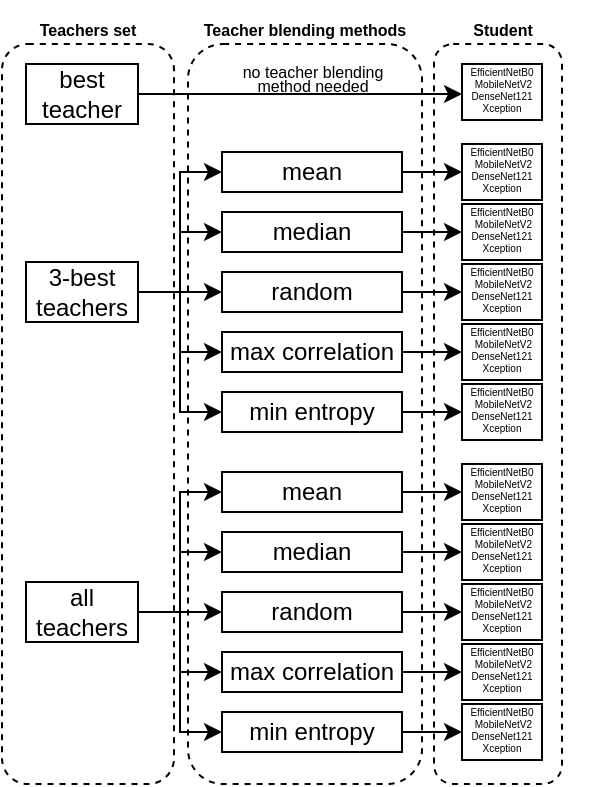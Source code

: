 <mxfile version="17.4.2" type="device"><diagram id="h8a8_Ty2T2mb4sqc21Bw" name="Page-1"><mxGraphModel dx="1178" dy="456" grid="1" gridSize="10" guides="1" tooltips="1" connect="1" arrows="1" fold="1" page="1" pageScale="1" pageWidth="827" pageHeight="1169" math="0" shadow="0"><root><mxCell id="0"/><mxCell id="1" parent="0"/><mxCell id="JIVG-JjbKyy2zSvyhtzR-68" value="" style="rounded=1;whiteSpace=wrap;html=1;fontSize=8;dashed=1;" vertex="1" parent="1"><mxGeometry x="696" y="70" width="64" height="370" as="geometry"/></mxCell><mxCell id="JIVG-JjbKyy2zSvyhtzR-43" value="" style="rounded=1;whiteSpace=wrap;html=1;fontSize=8;dashed=1;" vertex="1" parent="1"><mxGeometry x="573" y="70" width="117" height="370" as="geometry"/></mxCell><mxCell id="JIVG-JjbKyy2zSvyhtzR-42" value="" style="rounded=1;whiteSpace=wrap;html=1;fontSize=8;dashed=1;" vertex="1" parent="1"><mxGeometry x="480" y="70" width="86" height="370" as="geometry"/></mxCell><mxCell id="JIVG-JjbKyy2zSvyhtzR-28" style="edgeStyle=orthogonalEdgeStyle;rounded=0;orthogonalLoop=1;jettySize=auto;html=1;" edge="1" parent="1" source="JIVG-JjbKyy2zSvyhtzR-1"><mxGeometry relative="1" as="geometry"><mxPoint x="710" y="95" as="targetPoint"/></mxGeometry></mxCell><mxCell id="JIVG-JjbKyy2zSvyhtzR-1" value="best teacher" style="rounded=0;whiteSpace=wrap;html=1;" vertex="1" parent="1"><mxGeometry x="492" y="80" width="56" height="30" as="geometry"/></mxCell><mxCell id="JIVG-JjbKyy2zSvyhtzR-18" style="edgeStyle=orthogonalEdgeStyle;rounded=0;orthogonalLoop=1;jettySize=auto;html=1;exitX=1;exitY=0.5;exitDx=0;exitDy=0;entryX=0;entryY=0.5;entryDx=0;entryDy=0;" edge="1" parent="1" source="JIVG-JjbKyy2zSvyhtzR-2" target="JIVG-JjbKyy2zSvyhtzR-5"><mxGeometry relative="1" as="geometry"/></mxCell><mxCell id="JIVG-JjbKyy2zSvyhtzR-19" style="edgeStyle=orthogonalEdgeStyle;rounded=0;orthogonalLoop=1;jettySize=auto;html=1;entryX=0;entryY=0.5;entryDx=0;entryDy=0;" edge="1" parent="1" source="JIVG-JjbKyy2zSvyhtzR-2" target="JIVG-JjbKyy2zSvyhtzR-7"><mxGeometry relative="1" as="geometry"/></mxCell><mxCell id="JIVG-JjbKyy2zSvyhtzR-20" style="edgeStyle=orthogonalEdgeStyle;rounded=0;orthogonalLoop=1;jettySize=auto;html=1;entryX=0;entryY=0.5;entryDx=0;entryDy=0;" edge="1" parent="1" source="JIVG-JjbKyy2zSvyhtzR-2" target="JIVG-JjbKyy2zSvyhtzR-8"><mxGeometry relative="1" as="geometry"/></mxCell><mxCell id="JIVG-JjbKyy2zSvyhtzR-21" style="edgeStyle=orthogonalEdgeStyle;rounded=0;orthogonalLoop=1;jettySize=auto;html=1;entryX=0;entryY=0.5;entryDx=0;entryDy=0;" edge="1" parent="1" source="JIVG-JjbKyy2zSvyhtzR-2" target="JIVG-JjbKyy2zSvyhtzR-9"><mxGeometry relative="1" as="geometry"/></mxCell><mxCell id="JIVG-JjbKyy2zSvyhtzR-22" style="edgeStyle=orthogonalEdgeStyle;rounded=0;orthogonalLoop=1;jettySize=auto;html=1;entryX=0;entryY=0.5;entryDx=0;entryDy=0;" edge="1" parent="1" source="JIVG-JjbKyy2zSvyhtzR-2" target="JIVG-JjbKyy2zSvyhtzR-10"><mxGeometry relative="1" as="geometry"/></mxCell><mxCell id="JIVG-JjbKyy2zSvyhtzR-2" value="3-best teachers" style="rounded=0;whiteSpace=wrap;html=1;" vertex="1" parent="1"><mxGeometry x="492" y="179" width="56" height="30" as="geometry"/></mxCell><mxCell id="JIVG-JjbKyy2zSvyhtzR-29" style="edgeStyle=orthogonalEdgeStyle;rounded=0;orthogonalLoop=1;jettySize=auto;html=1;" edge="1" parent="1" source="JIVG-JjbKyy2zSvyhtzR-5"><mxGeometry relative="1" as="geometry"><mxPoint x="710" y="134" as="targetPoint"/></mxGeometry></mxCell><mxCell id="JIVG-JjbKyy2zSvyhtzR-5" value="mean" style="rounded=0;whiteSpace=wrap;html=1;" vertex="1" parent="1"><mxGeometry x="590" y="124" width="90" height="20" as="geometry"/></mxCell><mxCell id="JIVG-JjbKyy2zSvyhtzR-30" style="edgeStyle=orthogonalEdgeStyle;rounded=0;orthogonalLoop=1;jettySize=auto;html=1;" edge="1" parent="1" source="JIVG-JjbKyy2zSvyhtzR-7"><mxGeometry relative="1" as="geometry"><mxPoint x="710" y="164" as="targetPoint"/></mxGeometry></mxCell><mxCell id="JIVG-JjbKyy2zSvyhtzR-7" value="median" style="rounded=0;whiteSpace=wrap;html=1;" vertex="1" parent="1"><mxGeometry x="590" y="154" width="90" height="20" as="geometry"/></mxCell><mxCell id="JIVG-JjbKyy2zSvyhtzR-31" style="edgeStyle=orthogonalEdgeStyle;rounded=0;orthogonalLoop=1;jettySize=auto;html=1;" edge="1" parent="1" source="JIVG-JjbKyy2zSvyhtzR-8"><mxGeometry relative="1" as="geometry"><mxPoint x="710" y="194" as="targetPoint"/></mxGeometry></mxCell><mxCell id="JIVG-JjbKyy2zSvyhtzR-8" value="random" style="rounded=0;whiteSpace=wrap;html=1;" vertex="1" parent="1"><mxGeometry x="590" y="184" width="90" height="20" as="geometry"/></mxCell><mxCell id="JIVG-JjbKyy2zSvyhtzR-32" style="edgeStyle=orthogonalEdgeStyle;rounded=0;orthogonalLoop=1;jettySize=auto;html=1;" edge="1" parent="1" source="JIVG-JjbKyy2zSvyhtzR-9"><mxGeometry relative="1" as="geometry"><mxPoint x="710" y="224" as="targetPoint"/></mxGeometry></mxCell><mxCell id="JIVG-JjbKyy2zSvyhtzR-9" value="max correlation" style="rounded=0;whiteSpace=wrap;html=1;" vertex="1" parent="1"><mxGeometry x="590" y="214" width="90" height="20" as="geometry"/></mxCell><mxCell id="JIVG-JjbKyy2zSvyhtzR-33" style="edgeStyle=orthogonalEdgeStyle;rounded=0;orthogonalLoop=1;jettySize=auto;html=1;" edge="1" parent="1" source="JIVG-JjbKyy2zSvyhtzR-10"><mxGeometry relative="1" as="geometry"><mxPoint x="710" y="254" as="targetPoint"/></mxGeometry></mxCell><mxCell id="JIVG-JjbKyy2zSvyhtzR-10" value="min entropy" style="rounded=0;whiteSpace=wrap;html=1;" vertex="1" parent="1"><mxGeometry x="590" y="244" width="90" height="20" as="geometry"/></mxCell><mxCell id="JIVG-JjbKyy2zSvyhtzR-23" style="edgeStyle=orthogonalEdgeStyle;rounded=0;orthogonalLoop=1;jettySize=auto;html=1;entryX=0;entryY=0.5;entryDx=0;entryDy=0;" edge="1" parent="1" source="JIVG-JjbKyy2zSvyhtzR-11" target="JIVG-JjbKyy2zSvyhtzR-12"><mxGeometry relative="1" as="geometry"/></mxCell><mxCell id="JIVG-JjbKyy2zSvyhtzR-24" style="edgeStyle=orthogonalEdgeStyle;rounded=0;orthogonalLoop=1;jettySize=auto;html=1;entryX=0;entryY=0.5;entryDx=0;entryDy=0;" edge="1" parent="1" source="JIVG-JjbKyy2zSvyhtzR-11" target="JIVG-JjbKyy2zSvyhtzR-13"><mxGeometry relative="1" as="geometry"/></mxCell><mxCell id="JIVG-JjbKyy2zSvyhtzR-25" style="edgeStyle=orthogonalEdgeStyle;rounded=0;orthogonalLoop=1;jettySize=auto;html=1;entryX=0;entryY=0.5;entryDx=0;entryDy=0;" edge="1" parent="1" source="JIVG-JjbKyy2zSvyhtzR-11" target="JIVG-JjbKyy2zSvyhtzR-14"><mxGeometry relative="1" as="geometry"/></mxCell><mxCell id="JIVG-JjbKyy2zSvyhtzR-26" style="edgeStyle=orthogonalEdgeStyle;rounded=0;orthogonalLoop=1;jettySize=auto;html=1;entryX=0;entryY=0.5;entryDx=0;entryDy=0;" edge="1" parent="1" source="JIVG-JjbKyy2zSvyhtzR-11" target="JIVG-JjbKyy2zSvyhtzR-15"><mxGeometry relative="1" as="geometry"/></mxCell><mxCell id="JIVG-JjbKyy2zSvyhtzR-27" style="edgeStyle=orthogonalEdgeStyle;rounded=0;orthogonalLoop=1;jettySize=auto;html=1;entryX=0;entryY=0.5;entryDx=0;entryDy=0;" edge="1" parent="1" source="JIVG-JjbKyy2zSvyhtzR-11" target="JIVG-JjbKyy2zSvyhtzR-16"><mxGeometry relative="1" as="geometry"/></mxCell><mxCell id="JIVG-JjbKyy2zSvyhtzR-11" value="all teachers" style="rounded=0;whiteSpace=wrap;html=1;" vertex="1" parent="1"><mxGeometry x="492" y="339" width="56" height="30" as="geometry"/></mxCell><mxCell id="JIVG-JjbKyy2zSvyhtzR-34" style="edgeStyle=orthogonalEdgeStyle;rounded=0;orthogonalLoop=1;jettySize=auto;html=1;" edge="1" parent="1" source="JIVG-JjbKyy2zSvyhtzR-12"><mxGeometry relative="1" as="geometry"><mxPoint x="710" y="294" as="targetPoint"/></mxGeometry></mxCell><mxCell id="JIVG-JjbKyy2zSvyhtzR-12" value="mean" style="rounded=0;whiteSpace=wrap;html=1;" vertex="1" parent="1"><mxGeometry x="590" y="284" width="90" height="20" as="geometry"/></mxCell><mxCell id="JIVG-JjbKyy2zSvyhtzR-35" style="edgeStyle=orthogonalEdgeStyle;rounded=0;orthogonalLoop=1;jettySize=auto;html=1;" edge="1" parent="1" source="JIVG-JjbKyy2zSvyhtzR-13"><mxGeometry relative="1" as="geometry"><mxPoint x="710" y="324" as="targetPoint"/></mxGeometry></mxCell><mxCell id="JIVG-JjbKyy2zSvyhtzR-13" value="median" style="rounded=0;whiteSpace=wrap;html=1;" vertex="1" parent="1"><mxGeometry x="590" y="314" width="90" height="20" as="geometry"/></mxCell><mxCell id="JIVG-JjbKyy2zSvyhtzR-36" style="edgeStyle=orthogonalEdgeStyle;rounded=0;orthogonalLoop=1;jettySize=auto;html=1;" edge="1" parent="1" source="JIVG-JjbKyy2zSvyhtzR-14"><mxGeometry relative="1" as="geometry"><mxPoint x="710" y="354" as="targetPoint"/></mxGeometry></mxCell><mxCell id="JIVG-JjbKyy2zSvyhtzR-14" value="random" style="rounded=0;whiteSpace=wrap;html=1;" vertex="1" parent="1"><mxGeometry x="590" y="344" width="90" height="20" as="geometry"/></mxCell><mxCell id="JIVG-JjbKyy2zSvyhtzR-37" style="edgeStyle=orthogonalEdgeStyle;rounded=0;orthogonalLoop=1;jettySize=auto;html=1;" edge="1" parent="1" source="JIVG-JjbKyy2zSvyhtzR-15"><mxGeometry relative="1" as="geometry"><mxPoint x="710" y="384" as="targetPoint"/></mxGeometry></mxCell><mxCell id="JIVG-JjbKyy2zSvyhtzR-15" value="max correlation" style="rounded=0;whiteSpace=wrap;html=1;" vertex="1" parent="1"><mxGeometry x="590" y="374" width="90" height="20" as="geometry"/></mxCell><mxCell id="JIVG-JjbKyy2zSvyhtzR-38" style="edgeStyle=orthogonalEdgeStyle;rounded=0;orthogonalLoop=1;jettySize=auto;html=1;" edge="1" parent="1" source="JIVG-JjbKyy2zSvyhtzR-16"><mxGeometry relative="1" as="geometry"><mxPoint x="710" y="414" as="targetPoint"/></mxGeometry></mxCell><mxCell id="JIVG-JjbKyy2zSvyhtzR-16" value="min entropy" style="rounded=0;whiteSpace=wrap;html=1;" vertex="1" parent="1"><mxGeometry x="590" y="404" width="90" height="20" as="geometry"/></mxCell><mxCell id="JIVG-JjbKyy2zSvyhtzR-39" value="&lt;font style=&quot;font-size: 8px ; line-height: 0.7&quot;&gt;no teacher blending&lt;/font&gt;" style="text;html=1;align=center;verticalAlign=middle;resizable=0;points=[];autosize=1;strokeColor=none;fillColor=none;spacing=-5;" vertex="1" parent="1"><mxGeometry x="595" y="78" width="80" height="10" as="geometry"/></mxCell><mxCell id="JIVG-JjbKyy2zSvyhtzR-44" value="&lt;font style=&quot;font-size: 8px ; line-height: 0.7&quot;&gt;method needed&lt;/font&gt;" style="text;html=1;align=center;verticalAlign=middle;resizable=0;points=[];autosize=1;strokeColor=none;fillColor=none;spacing=-5;" vertex="1" parent="1"><mxGeometry x="605" y="85" width="60" height="10" as="geometry"/></mxCell><mxCell id="JIVG-JjbKyy2zSvyhtzR-46" value="Teacher blending methods" style="text;html=1;strokeColor=none;fillColor=none;align=center;verticalAlign=middle;whiteSpace=wrap;rounded=0;dashed=1;fontSize=8;fontStyle=1" vertex="1" parent="1"><mxGeometry x="579" y="48" width="105" height="30" as="geometry"/></mxCell><mxCell id="JIVG-JjbKyy2zSvyhtzR-47" value="Teachers set" style="text;html=1;strokeColor=none;fillColor=none;align=center;verticalAlign=middle;whiteSpace=wrap;rounded=0;dashed=1;fontSize=8;fontStyle=1" vertex="1" parent="1"><mxGeometry x="493" y="48" width="60" height="30" as="geometry"/></mxCell><mxCell id="JIVG-JjbKyy2zSvyhtzR-53" value="&lt;span style=&quot;font-size: 5px;&quot;&gt;EfficientNetB0&lt;/span&gt;&lt;br style=&quot;font-size: 5px;&quot;&gt;&lt;span style=&quot;font-size: 5px;&quot;&gt;&amp;nbsp;MobileNetV2&lt;/span&gt;&lt;br style=&quot;font-size: 5px;&quot;&gt;&lt;span style=&quot;font-size: 5px;&quot;&gt;DenseNet121&lt;/span&gt;&lt;br style=&quot;font-size: 5px;&quot;&gt;&lt;span style=&quot;font-size: 5px;&quot;&gt;Xception&lt;/span&gt;" style="rounded=0;whiteSpace=wrap;html=1;fontSize=5;verticalAlign=bottom;spacing=3;" vertex="1" parent="1"><mxGeometry x="710" y="80" width="40" height="28" as="geometry"/></mxCell><mxCell id="JIVG-JjbKyy2zSvyhtzR-56" value="&lt;span style=&quot;font-size: 5px;&quot;&gt;EfficientNetB0&lt;/span&gt;&lt;br style=&quot;font-size: 5px;&quot;&gt;&lt;span style=&quot;font-size: 5px;&quot;&gt;&amp;nbsp;MobileNetV2&lt;/span&gt;&lt;br style=&quot;font-size: 5px;&quot;&gt;&lt;span style=&quot;font-size: 5px;&quot;&gt;DenseNet121&lt;/span&gt;&lt;br style=&quot;font-size: 5px;&quot;&gt;&lt;span style=&quot;font-size: 5px;&quot;&gt;Xception&lt;/span&gt;" style="rounded=0;whiteSpace=wrap;html=1;fontSize=5;verticalAlign=bottom;spacing=3;" vertex="1" parent="1"><mxGeometry x="710" y="120" width="40" height="28" as="geometry"/></mxCell><mxCell id="JIVG-JjbKyy2zSvyhtzR-57" value="&lt;span style=&quot;font-size: 5px;&quot;&gt;EfficientNetB0&lt;/span&gt;&lt;br style=&quot;font-size: 5px;&quot;&gt;&lt;span style=&quot;font-size: 5px;&quot;&gt;&amp;nbsp;MobileNetV2&lt;/span&gt;&lt;br style=&quot;font-size: 5px;&quot;&gt;&lt;span style=&quot;font-size: 5px;&quot;&gt;DenseNet121&lt;/span&gt;&lt;br style=&quot;font-size: 5px;&quot;&gt;&lt;span style=&quot;font-size: 5px;&quot;&gt;Xception&lt;/span&gt;" style="rounded=0;whiteSpace=wrap;html=1;fontSize=5;verticalAlign=bottom;spacing=3;" vertex="1" parent="1"><mxGeometry x="710" y="150" width="40" height="28" as="geometry"/></mxCell><mxCell id="JIVG-JjbKyy2zSvyhtzR-58" value="&lt;span style=&quot;font-size: 5px;&quot;&gt;EfficientNetB0&lt;/span&gt;&lt;br style=&quot;font-size: 5px;&quot;&gt;&lt;span style=&quot;font-size: 5px;&quot;&gt;&amp;nbsp;MobileNetV2&lt;/span&gt;&lt;br style=&quot;font-size: 5px;&quot;&gt;&lt;span style=&quot;font-size: 5px;&quot;&gt;DenseNet121&lt;/span&gt;&lt;br style=&quot;font-size: 5px;&quot;&gt;&lt;span style=&quot;font-size: 5px;&quot;&gt;Xception&lt;/span&gt;" style="rounded=0;whiteSpace=wrap;html=1;fontSize=5;verticalAlign=bottom;spacing=3;" vertex="1" parent="1"><mxGeometry x="710" y="180" width="40" height="28" as="geometry"/></mxCell><mxCell id="JIVG-JjbKyy2zSvyhtzR-59" value="&lt;span style=&quot;font-size: 5px;&quot;&gt;EfficientNetB0&lt;/span&gt;&lt;br style=&quot;font-size: 5px;&quot;&gt;&lt;span style=&quot;font-size: 5px;&quot;&gt;&amp;nbsp;MobileNetV2&lt;/span&gt;&lt;br style=&quot;font-size: 5px;&quot;&gt;&lt;span style=&quot;font-size: 5px;&quot;&gt;DenseNet121&lt;/span&gt;&lt;br style=&quot;font-size: 5px;&quot;&gt;&lt;span style=&quot;font-size: 5px;&quot;&gt;Xception&lt;/span&gt;" style="rounded=0;whiteSpace=wrap;html=1;fontSize=5;verticalAlign=bottom;spacing=3;" vertex="1" parent="1"><mxGeometry x="710" y="210" width="40" height="28" as="geometry"/></mxCell><mxCell id="JIVG-JjbKyy2zSvyhtzR-60" value="&lt;span style=&quot;font-size: 5px;&quot;&gt;EfficientNetB0&lt;/span&gt;&lt;br style=&quot;font-size: 5px;&quot;&gt;&lt;span style=&quot;font-size: 5px;&quot;&gt;&amp;nbsp;MobileNetV2&lt;/span&gt;&lt;br style=&quot;font-size: 5px;&quot;&gt;&lt;span style=&quot;font-size: 5px;&quot;&gt;DenseNet121&lt;/span&gt;&lt;br style=&quot;font-size: 5px;&quot;&gt;&lt;span style=&quot;font-size: 5px;&quot;&gt;Xception&lt;/span&gt;" style="rounded=0;whiteSpace=wrap;html=1;fontSize=5;verticalAlign=bottom;spacing=3;" vertex="1" parent="1"><mxGeometry x="710" y="240" width="40" height="28" as="geometry"/></mxCell><mxCell id="JIVG-JjbKyy2zSvyhtzR-61" value="&lt;span style=&quot;font-size: 5px;&quot;&gt;EfficientNetB0&lt;/span&gt;&lt;br style=&quot;font-size: 5px;&quot;&gt;&lt;span style=&quot;font-size: 5px;&quot;&gt;&amp;nbsp;MobileNetV2&lt;/span&gt;&lt;br style=&quot;font-size: 5px;&quot;&gt;&lt;span style=&quot;font-size: 5px;&quot;&gt;DenseNet121&lt;/span&gt;&lt;br style=&quot;font-size: 5px;&quot;&gt;&lt;span style=&quot;font-size: 5px;&quot;&gt;Xception&lt;/span&gt;" style="rounded=0;whiteSpace=wrap;html=1;fontSize=5;verticalAlign=bottom;spacing=3;" vertex="1" parent="1"><mxGeometry x="710" y="280" width="40" height="28" as="geometry"/></mxCell><mxCell id="JIVG-JjbKyy2zSvyhtzR-62" value="&lt;span style=&quot;font-size: 5px;&quot;&gt;EfficientNetB0&lt;/span&gt;&lt;br style=&quot;font-size: 5px;&quot;&gt;&lt;span style=&quot;font-size: 5px;&quot;&gt;&amp;nbsp;MobileNetV2&lt;/span&gt;&lt;br style=&quot;font-size: 5px;&quot;&gt;&lt;span style=&quot;font-size: 5px;&quot;&gt;DenseNet121&lt;/span&gt;&lt;br style=&quot;font-size: 5px;&quot;&gt;&lt;span style=&quot;font-size: 5px;&quot;&gt;Xception&lt;/span&gt;" style="rounded=0;whiteSpace=wrap;html=1;fontSize=5;verticalAlign=bottom;spacing=3;" vertex="1" parent="1"><mxGeometry x="710" y="310" width="40" height="28" as="geometry"/></mxCell><mxCell id="JIVG-JjbKyy2zSvyhtzR-63" value="&lt;span style=&quot;font-size: 5px;&quot;&gt;EfficientNetB0&lt;/span&gt;&lt;br style=&quot;font-size: 5px;&quot;&gt;&lt;span style=&quot;font-size: 5px;&quot;&gt;&amp;nbsp;MobileNetV2&lt;/span&gt;&lt;br style=&quot;font-size: 5px;&quot;&gt;&lt;span style=&quot;font-size: 5px;&quot;&gt;DenseNet121&lt;/span&gt;&lt;br style=&quot;font-size: 5px;&quot;&gt;&lt;span style=&quot;font-size: 5px;&quot;&gt;Xception&lt;/span&gt;" style="rounded=0;whiteSpace=wrap;html=1;fontSize=5;verticalAlign=bottom;spacing=3;" vertex="1" parent="1"><mxGeometry x="710" y="340" width="40" height="28" as="geometry"/></mxCell><mxCell id="JIVG-JjbKyy2zSvyhtzR-64" value="&lt;span style=&quot;font-size: 5px;&quot;&gt;EfficientNetB0&lt;/span&gt;&lt;br style=&quot;font-size: 5px;&quot;&gt;&lt;span style=&quot;font-size: 5px;&quot;&gt;&amp;nbsp;MobileNetV2&lt;/span&gt;&lt;br style=&quot;font-size: 5px;&quot;&gt;&lt;span style=&quot;font-size: 5px;&quot;&gt;DenseNet121&lt;/span&gt;&lt;br style=&quot;font-size: 5px;&quot;&gt;&lt;span style=&quot;font-size: 5px;&quot;&gt;Xception&lt;/span&gt;" style="rounded=0;whiteSpace=wrap;html=1;fontSize=5;verticalAlign=bottom;spacing=3;" vertex="1" parent="1"><mxGeometry x="710" y="370" width="40" height="28" as="geometry"/></mxCell><mxCell id="JIVG-JjbKyy2zSvyhtzR-65" value="&lt;span style=&quot;font-size: 5px;&quot;&gt;EfficientNetB0&lt;/span&gt;&lt;br style=&quot;font-size: 5px;&quot;&gt;&lt;span style=&quot;font-size: 5px;&quot;&gt;&amp;nbsp;MobileNetV2&lt;/span&gt;&lt;br style=&quot;font-size: 5px;&quot;&gt;&lt;span style=&quot;font-size: 5px;&quot;&gt;DenseNet121&lt;/span&gt;&lt;br style=&quot;font-size: 5px;&quot;&gt;&lt;span style=&quot;font-size: 5px;&quot;&gt;Xception&lt;/span&gt;" style="rounded=0;whiteSpace=wrap;html=1;fontSize=5;verticalAlign=bottom;spacing=3;" vertex="1" parent="1"><mxGeometry x="710" y="400" width="40" height="28" as="geometry"/></mxCell><mxCell id="JIVG-JjbKyy2zSvyhtzR-67" value="Student" style="text;html=1;strokeColor=none;fillColor=none;align=center;verticalAlign=middle;whiteSpace=wrap;rounded=0;dashed=1;fontSize=8;fontStyle=1" vertex="1" parent="1"><mxGeometry x="677.5" y="48" width="105" height="30" as="geometry"/></mxCell></root></mxGraphModel></diagram></mxfile>